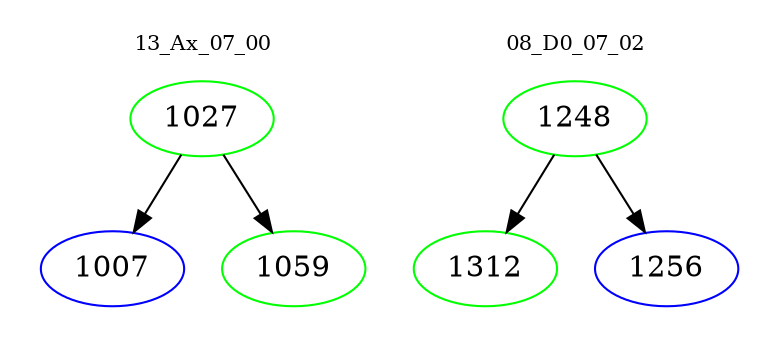 digraph{
subgraph cluster_0 {
color = white
label = "13_Ax_07_00";
fontsize=10;
T0_1027 [label="1027", color="green"]
T0_1027 -> T0_1007 [color="black"]
T0_1007 [label="1007", color="blue"]
T0_1027 -> T0_1059 [color="black"]
T0_1059 [label="1059", color="green"]
}
subgraph cluster_1 {
color = white
label = "08_D0_07_02";
fontsize=10;
T1_1248 [label="1248", color="green"]
T1_1248 -> T1_1312 [color="black"]
T1_1312 [label="1312", color="green"]
T1_1248 -> T1_1256 [color="black"]
T1_1256 [label="1256", color="blue"]
}
}
